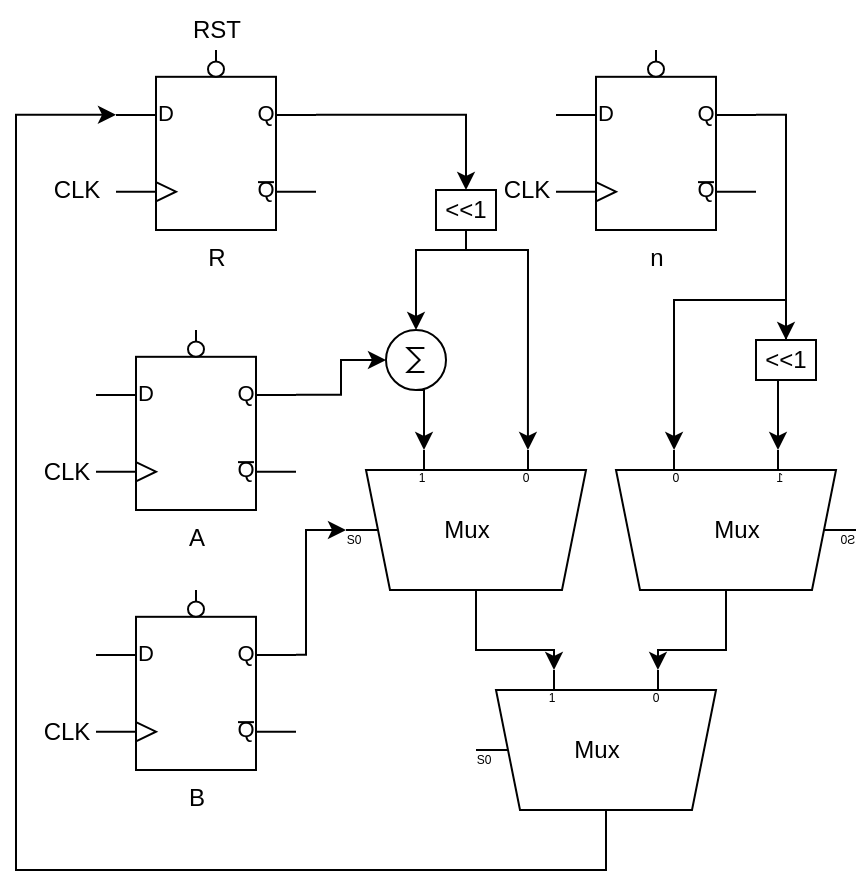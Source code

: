 <mxfile version="20.3.0" type="device"><diagram id="dbgkiYxK64wIRQjTHr6d" name="Page-1"><mxGraphModel dx="701" dy="498" grid="1" gridSize="10" guides="1" tooltips="1" connect="1" arrows="1" fold="1" page="1" pageScale="1" pageWidth="827" pageHeight="1169" math="0" shadow="0"><root><mxCell id="0"/><mxCell id="1" parent="0"/><mxCell id="Dbm1uMpczdbyTXLckxaK-7" style="edgeStyle=orthogonalEdgeStyle;rounded=0;orthogonalLoop=1;jettySize=auto;html=1;exitX=1;exitY=0.36;exitDx=0;exitDy=0;exitPerimeter=0;entryX=0.5;entryY=0;entryDx=0;entryDy=0;shadow=0;sketch=0;" edge="1" parent="1" source="Dbm1uMpczdbyTXLckxaK-2" target="Dbm1uMpczdbyTXLckxaK-5"><mxGeometry relative="1" as="geometry"/></mxCell><mxCell id="Dbm1uMpczdbyTXLckxaK-2" value="R" style="verticalLabelPosition=bottom;shadow=0;dashed=0;align=center;html=1;verticalAlign=top;shape=mxgraph.electrical.logic_gates.d_type_flip-flop_with_clear_2;" vertex="1" parent="1"><mxGeometry x="420" y="195" width="100" height="90" as="geometry"/></mxCell><mxCell id="Dbm1uMpczdbyTXLckxaK-3" value="RST" style="text;html=1;align=center;verticalAlign=middle;resizable=0;points=[];autosize=1;strokeColor=none;fillColor=none;" vertex="1" parent="1"><mxGeometry x="445" y="170" width="50" height="30" as="geometry"/></mxCell><mxCell id="Dbm1uMpczdbyTXLckxaK-4" value="CLK" style="text;html=1;align=center;verticalAlign=middle;resizable=0;points=[];autosize=1;strokeColor=none;fillColor=none;" vertex="1" parent="1"><mxGeometry x="375" y="250" width="50" height="30" as="geometry"/></mxCell><mxCell id="Dbm1uMpczdbyTXLckxaK-10" style="edgeStyle=orthogonalEdgeStyle;rounded=0;orthogonalLoop=1;jettySize=auto;html=1;exitX=0.5;exitY=1;exitDx=0;exitDy=0;entryX=0.5;entryY=0;entryDx=0;entryDy=0;entryPerimeter=0;" edge="1" parent="1" source="Dbm1uMpczdbyTXLckxaK-5" target="Dbm1uMpczdbyTXLckxaK-9"><mxGeometry relative="1" as="geometry"><Array as="points"><mxPoint x="595" y="295"/><mxPoint x="570" y="295"/></Array></mxGeometry></mxCell><mxCell id="Dbm1uMpczdbyTXLckxaK-12" style="edgeStyle=orthogonalEdgeStyle;rounded=0;orthogonalLoop=1;jettySize=auto;html=1;exitX=0.5;exitY=1;exitDx=0;exitDy=0;entryX=0;entryY=0.217;entryDx=0;entryDy=3;entryPerimeter=0;" edge="1" parent="1" source="Dbm1uMpczdbyTXLckxaK-5" target="Dbm1uMpczdbyTXLckxaK-11"><mxGeometry relative="1" as="geometry"><Array as="points"><mxPoint x="595" y="295"/><mxPoint x="626" y="295"/></Array></mxGeometry></mxCell><mxCell id="Dbm1uMpczdbyTXLckxaK-5" value="&amp;lt;&amp;lt;1" style="rounded=0;whiteSpace=wrap;html=1;" vertex="1" parent="1"><mxGeometry x="580" y="265" width="30" height="20" as="geometry"/></mxCell><mxCell id="Dbm1uMpczdbyTXLckxaK-14" style="edgeStyle=orthogonalEdgeStyle;rounded=0;orthogonalLoop=1;jettySize=auto;html=1;exitX=0.5;exitY=1;exitDx=0;exitDy=0;exitPerimeter=0;entryX=0;entryY=0.65;entryDx=0;entryDy=3;entryPerimeter=0;" edge="1" parent="1" source="Dbm1uMpczdbyTXLckxaK-9" target="Dbm1uMpczdbyTXLckxaK-11"><mxGeometry relative="1" as="geometry"/></mxCell><mxCell id="Dbm1uMpczdbyTXLckxaK-9" value="" style="verticalLabelPosition=bottom;shadow=0;dashed=0;align=center;html=1;verticalAlign=top;shape=mxgraph.electrical.abstract.sum;" vertex="1" parent="1"><mxGeometry x="555" y="335" width="30" height="30" as="geometry"/></mxCell><mxCell id="Dbm1uMpczdbyTXLckxaK-22" style="edgeStyle=orthogonalEdgeStyle;rounded=0;sketch=0;orthogonalLoop=1;jettySize=auto;html=1;exitX=1;exitY=0.5;exitDx=0;exitDy=-5;exitPerimeter=0;entryX=0;entryY=0.65;entryDx=0;entryDy=3;entryPerimeter=0;shadow=0;" edge="1" parent="1" source="Dbm1uMpczdbyTXLckxaK-11" target="Dbm1uMpczdbyTXLckxaK-20"><mxGeometry relative="1" as="geometry"/></mxCell><mxCell id="Dbm1uMpczdbyTXLckxaK-11" value="Mux" style="shadow=0;dashed=0;align=center;html=1;strokeWidth=1;shape=mxgraph.electrical.abstract.mux2;rotation=0;direction=south;" vertex="1" parent="1"><mxGeometry x="535" y="395" width="120" height="80" as="geometry"/></mxCell><mxCell id="Dbm1uMpczdbyTXLckxaK-21" style="edgeStyle=orthogonalEdgeStyle;rounded=0;sketch=0;orthogonalLoop=1;jettySize=auto;html=1;exitX=1;exitY=0.5;exitDx=0;exitDy=-5;exitPerimeter=0;entryX=0;entryY=0.217;entryDx=0;entryDy=3;entryPerimeter=0;shadow=0;" edge="1" parent="1" source="Dbm1uMpczdbyTXLckxaK-19" target="Dbm1uMpczdbyTXLckxaK-20"><mxGeometry relative="1" as="geometry"/></mxCell><mxCell id="Dbm1uMpczdbyTXLckxaK-19" value="Mux" style="shadow=0;dashed=0;align=center;html=1;strokeWidth=1;shape=mxgraph.electrical.abstract.mux2;rotation=0;direction=south;flipH=1;" vertex="1" parent="1"><mxGeometry x="670" y="395" width="120" height="80" as="geometry"/></mxCell><mxCell id="Dbm1uMpczdbyTXLckxaK-23" style="edgeStyle=orthogonalEdgeStyle;rounded=0;sketch=0;orthogonalLoop=1;jettySize=auto;html=1;exitX=1;exitY=0.5;exitDx=0;exitDy=-5;exitPerimeter=0;shadow=0;entryX=0;entryY=0.36;entryDx=0;entryDy=0;entryPerimeter=0;" edge="1" parent="1" source="Dbm1uMpczdbyTXLckxaK-20" target="Dbm1uMpczdbyTXLckxaK-2"><mxGeometry relative="1" as="geometry"><mxPoint x="370" y="365" as="targetPoint"/><Array as="points"><mxPoint x="665" y="605"/><mxPoint x="370" y="605"/><mxPoint x="370" y="227"/></Array></mxGeometry></mxCell><mxCell id="Dbm1uMpczdbyTXLckxaK-20" value="Mux" style="shadow=0;dashed=0;align=center;html=1;strokeWidth=1;shape=mxgraph.electrical.abstract.mux2;rotation=0;direction=south;" vertex="1" parent="1"><mxGeometry x="600" y="505" width="120" height="80" as="geometry"/></mxCell><mxCell id="Dbm1uMpczdbyTXLckxaK-26" style="edgeStyle=orthogonalEdgeStyle;rounded=0;sketch=0;orthogonalLoop=1;jettySize=auto;html=1;exitX=1;exitY=0.36;exitDx=0;exitDy=0;exitPerimeter=0;entryX=0;entryY=0.5;entryDx=0;entryDy=0;entryPerimeter=0;shadow=0;" edge="1" parent="1" source="Dbm1uMpczdbyTXLckxaK-25" target="Dbm1uMpczdbyTXLckxaK-9"><mxGeometry relative="1" as="geometry"/></mxCell><mxCell id="Dbm1uMpczdbyTXLckxaK-25" value="A" style="verticalLabelPosition=bottom;shadow=0;dashed=0;align=center;html=1;verticalAlign=top;shape=mxgraph.electrical.logic_gates.d_type_flip-flop_with_clear_2;" vertex="1" parent="1"><mxGeometry x="410" y="335" width="100" height="90" as="geometry"/></mxCell><mxCell id="Dbm1uMpczdbyTXLckxaK-33" style="edgeStyle=orthogonalEdgeStyle;rounded=0;sketch=0;orthogonalLoop=1;jettySize=auto;html=1;exitX=1;exitY=0.36;exitDx=0;exitDy=0;exitPerimeter=0;entryX=0.5;entryY=0;entryDx=0;entryDy=0;shadow=0;" edge="1" parent="1" source="Dbm1uMpczdbyTXLckxaK-31" target="Dbm1uMpczdbyTXLckxaK-32"><mxGeometry relative="1" as="geometry"><Array as="points"><mxPoint x="755" y="227"/></Array></mxGeometry></mxCell><mxCell id="Dbm1uMpczdbyTXLckxaK-31" value="n" style="verticalLabelPosition=bottom;shadow=0;dashed=0;align=center;html=1;verticalAlign=top;shape=mxgraph.electrical.logic_gates.d_type_flip-flop_with_clear_2;" vertex="1" parent="1"><mxGeometry x="640" y="195" width="100" height="90" as="geometry"/></mxCell><mxCell id="Dbm1uMpczdbyTXLckxaK-36" style="edgeStyle=orthogonalEdgeStyle;rounded=0;sketch=0;orthogonalLoop=1;jettySize=auto;html=1;exitX=0.5;exitY=1;exitDx=0;exitDy=0;entryX=0;entryY=0.65;entryDx=0;entryDy=3;entryPerimeter=0;shadow=0;" edge="1" parent="1" source="Dbm1uMpczdbyTXLckxaK-32" target="Dbm1uMpczdbyTXLckxaK-19"><mxGeometry relative="1" as="geometry"/></mxCell><mxCell id="Dbm1uMpczdbyTXLckxaK-38" style="edgeStyle=orthogonalEdgeStyle;rounded=0;sketch=0;orthogonalLoop=1;jettySize=auto;html=1;exitX=0.5;exitY=0;exitDx=0;exitDy=0;entryX=0;entryY=0.217;entryDx=0;entryDy=3;entryPerimeter=0;shadow=0;" edge="1" parent="1" source="Dbm1uMpczdbyTXLckxaK-32" target="Dbm1uMpczdbyTXLckxaK-19"><mxGeometry relative="1" as="geometry"/></mxCell><mxCell id="Dbm1uMpczdbyTXLckxaK-32" value="&amp;lt;&amp;lt;1" style="rounded=0;whiteSpace=wrap;html=1;" vertex="1" parent="1"><mxGeometry x="740" y="340" width="30" height="20" as="geometry"/></mxCell><mxCell id="Dbm1uMpczdbyTXLckxaK-39" value="CLK" style="text;html=1;align=center;verticalAlign=middle;resizable=0;points=[];autosize=1;strokeColor=none;fillColor=none;" vertex="1" parent="1"><mxGeometry x="370" y="391" width="50" height="30" as="geometry"/></mxCell><mxCell id="Dbm1uMpczdbyTXLckxaK-40" value="CLK" style="text;html=1;align=center;verticalAlign=middle;resizable=0;points=[];autosize=1;strokeColor=none;fillColor=none;" vertex="1" parent="1"><mxGeometry x="600" y="250" width="50" height="30" as="geometry"/></mxCell><mxCell id="Dbm1uMpczdbyTXLckxaK-42" style="edgeStyle=orthogonalEdgeStyle;rounded=0;sketch=0;orthogonalLoop=1;jettySize=auto;html=1;exitX=1;exitY=0.36;exitDx=0;exitDy=0;exitPerimeter=0;entryX=0.375;entryY=1;entryDx=10;entryDy=0;entryPerimeter=0;shadow=0;" edge="1" parent="1" source="Dbm1uMpczdbyTXLckxaK-41" target="Dbm1uMpczdbyTXLckxaK-11"><mxGeometry relative="1" as="geometry"><Array as="points"><mxPoint x="515" y="497"/><mxPoint x="515" y="435"/></Array></mxGeometry></mxCell><mxCell id="Dbm1uMpczdbyTXLckxaK-41" value="B" style="verticalLabelPosition=bottom;shadow=0;dashed=0;align=center;html=1;verticalAlign=top;shape=mxgraph.electrical.logic_gates.d_type_flip-flop_with_clear_2;" vertex="1" parent="1"><mxGeometry x="410" y="465" width="100" height="90" as="geometry"/></mxCell><mxCell id="Dbm1uMpczdbyTXLckxaK-44" value="CLK" style="text;html=1;align=center;verticalAlign=middle;resizable=0;points=[];autosize=1;strokeColor=none;fillColor=none;" vertex="1" parent="1"><mxGeometry x="370" y="521" width="50" height="30" as="geometry"/></mxCell></root></mxGraphModel></diagram></mxfile>